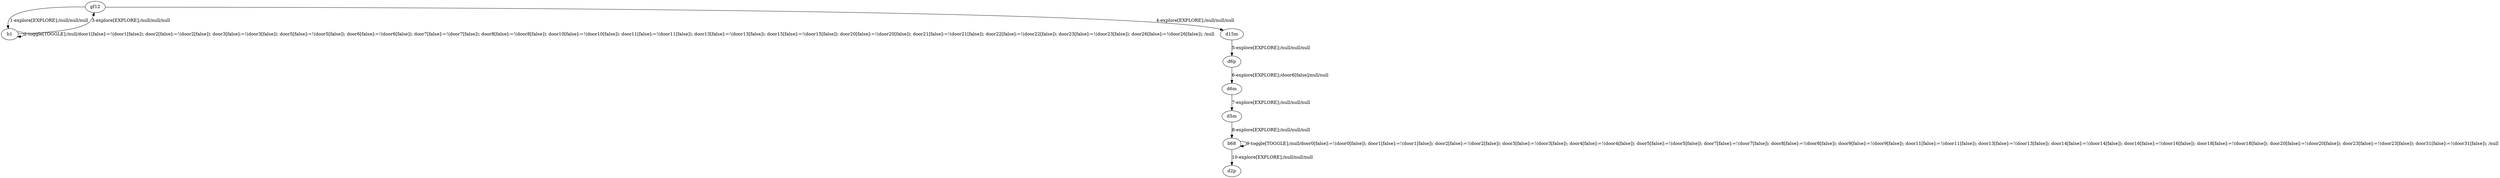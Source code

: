 # Total number of goals covered by this test: 3
# b68 --> d2p
# d6m --> d5m
# d5m --> b68

digraph g {
"gf12" -> "b1" [label = "1-explore[EXPLORE];/null/null/null"];
"b1" -> "b1" [label = "2-toggle[TOGGLE];/null/door1[false]:=!(door1[false]); door2[false]:=!(door2[false]); door3[false]:=!(door3[false]); door5[false]:=!(door5[false]); door6[false]:=!(door6[false]); door7[false]:=!(door7[false]); door8[false]:=!(door8[false]); door10[false]:=!(door10[false]); door11[false]:=!(door11[false]); door13[false]:=!(door13[false]); door15[false]:=!(door15[false]); door20[false]:=!(door20[false]); door21[false]:=!(door21[false]); door22[false]:=!(door22[false]); door23[false]:=!(door23[false]); door26[false]:=!(door26[false]); /null"];
"b1" -> "gf12" [label = "3-explore[EXPLORE];/null/null/null"];
"gf12" -> "d15m" [label = "4-explore[EXPLORE];/null/null/null"];
"d15m" -> "d6p" [label = "5-explore[EXPLORE];/null/null/null"];
"d6p" -> "d6m" [label = "6-explore[EXPLORE];/door6[false]/null/null"];
"d6m" -> "d5m" [label = "7-explore[EXPLORE];/null/null/null"];
"d5m" -> "b68" [label = "8-explore[EXPLORE];/null/null/null"];
"b68" -> "b68" [label = "9-toggle[TOGGLE];/null/door0[false]:=!(door0[false]); door1[false]:=!(door1[false]); door2[false]:=!(door2[false]); door3[false]:=!(door3[false]); door4[false]:=!(door4[false]); door5[false]:=!(door5[false]); door7[false]:=!(door7[false]); door8[false]:=!(door8[false]); door9[false]:=!(door9[false]); door11[false]:=!(door11[false]); door13[false]:=!(door13[false]); door14[false]:=!(door14[false]); door16[false]:=!(door16[false]); door18[false]:=!(door18[false]); door20[false]:=!(door20[false]); door23[false]:=!(door23[false]); door31[false]:=!(door31[false]); /null"];
"b68" -> "d2p" [label = "10-explore[EXPLORE];/null/null/null"];
}